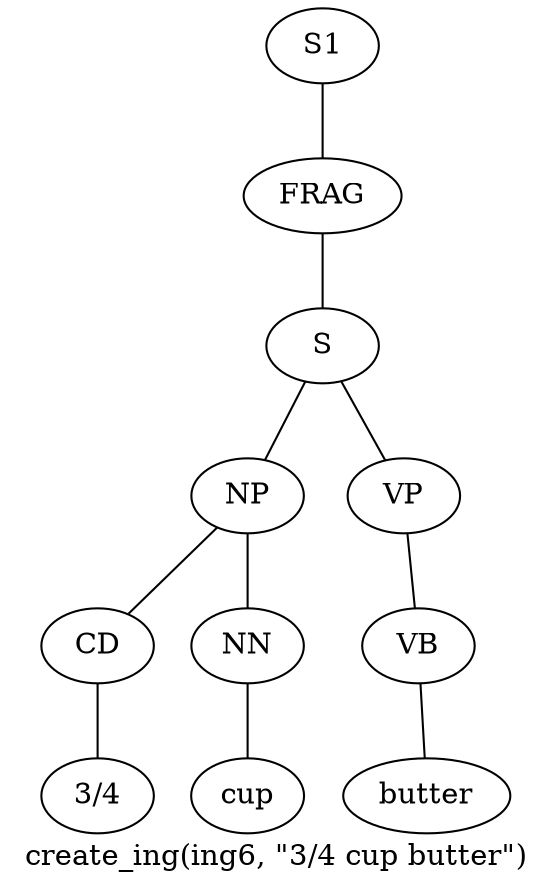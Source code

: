 graph SyntaxGraph {
	label = "create_ing(ing6, \"3/4 cup butter\")";
	Node0 [label="S1"];
	Node1 [label="FRAG"];
	Node2 [label="S"];
	Node3 [label="NP"];
	Node4 [label="CD"];
	Node5 [label="3/4"];
	Node6 [label="NN"];
	Node7 [label="cup"];
	Node8 [label="VP"];
	Node9 [label="VB"];
	Node10 [label="butter"];

	Node0 -- Node1;
	Node1 -- Node2;
	Node2 -- Node3;
	Node2 -- Node8;
	Node3 -- Node4;
	Node3 -- Node6;
	Node4 -- Node5;
	Node6 -- Node7;
	Node8 -- Node9;
	Node9 -- Node10;
}